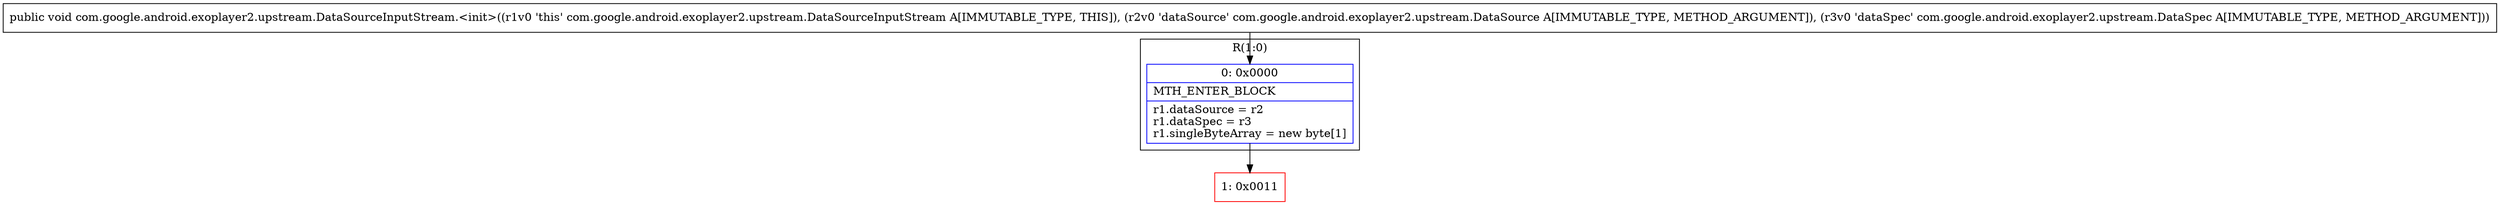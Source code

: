 digraph "CFG forcom.google.android.exoplayer2.upstream.DataSourceInputStream.\<init\>(Lcom\/google\/android\/exoplayer2\/upstream\/DataSource;Lcom\/google\/android\/exoplayer2\/upstream\/DataSpec;)V" {
subgraph cluster_Region_1409759313 {
label = "R(1:0)";
node [shape=record,color=blue];
Node_0 [shape=record,label="{0\:\ 0x0000|MTH_ENTER_BLOCK\l|r1.dataSource = r2\lr1.dataSpec = r3\lr1.singleByteArray = new byte[1]\l}"];
}
Node_1 [shape=record,color=red,label="{1\:\ 0x0011}"];
MethodNode[shape=record,label="{public void com.google.android.exoplayer2.upstream.DataSourceInputStream.\<init\>((r1v0 'this' com.google.android.exoplayer2.upstream.DataSourceInputStream A[IMMUTABLE_TYPE, THIS]), (r2v0 'dataSource' com.google.android.exoplayer2.upstream.DataSource A[IMMUTABLE_TYPE, METHOD_ARGUMENT]), (r3v0 'dataSpec' com.google.android.exoplayer2.upstream.DataSpec A[IMMUTABLE_TYPE, METHOD_ARGUMENT])) }"];
MethodNode -> Node_0;
Node_0 -> Node_1;
}

